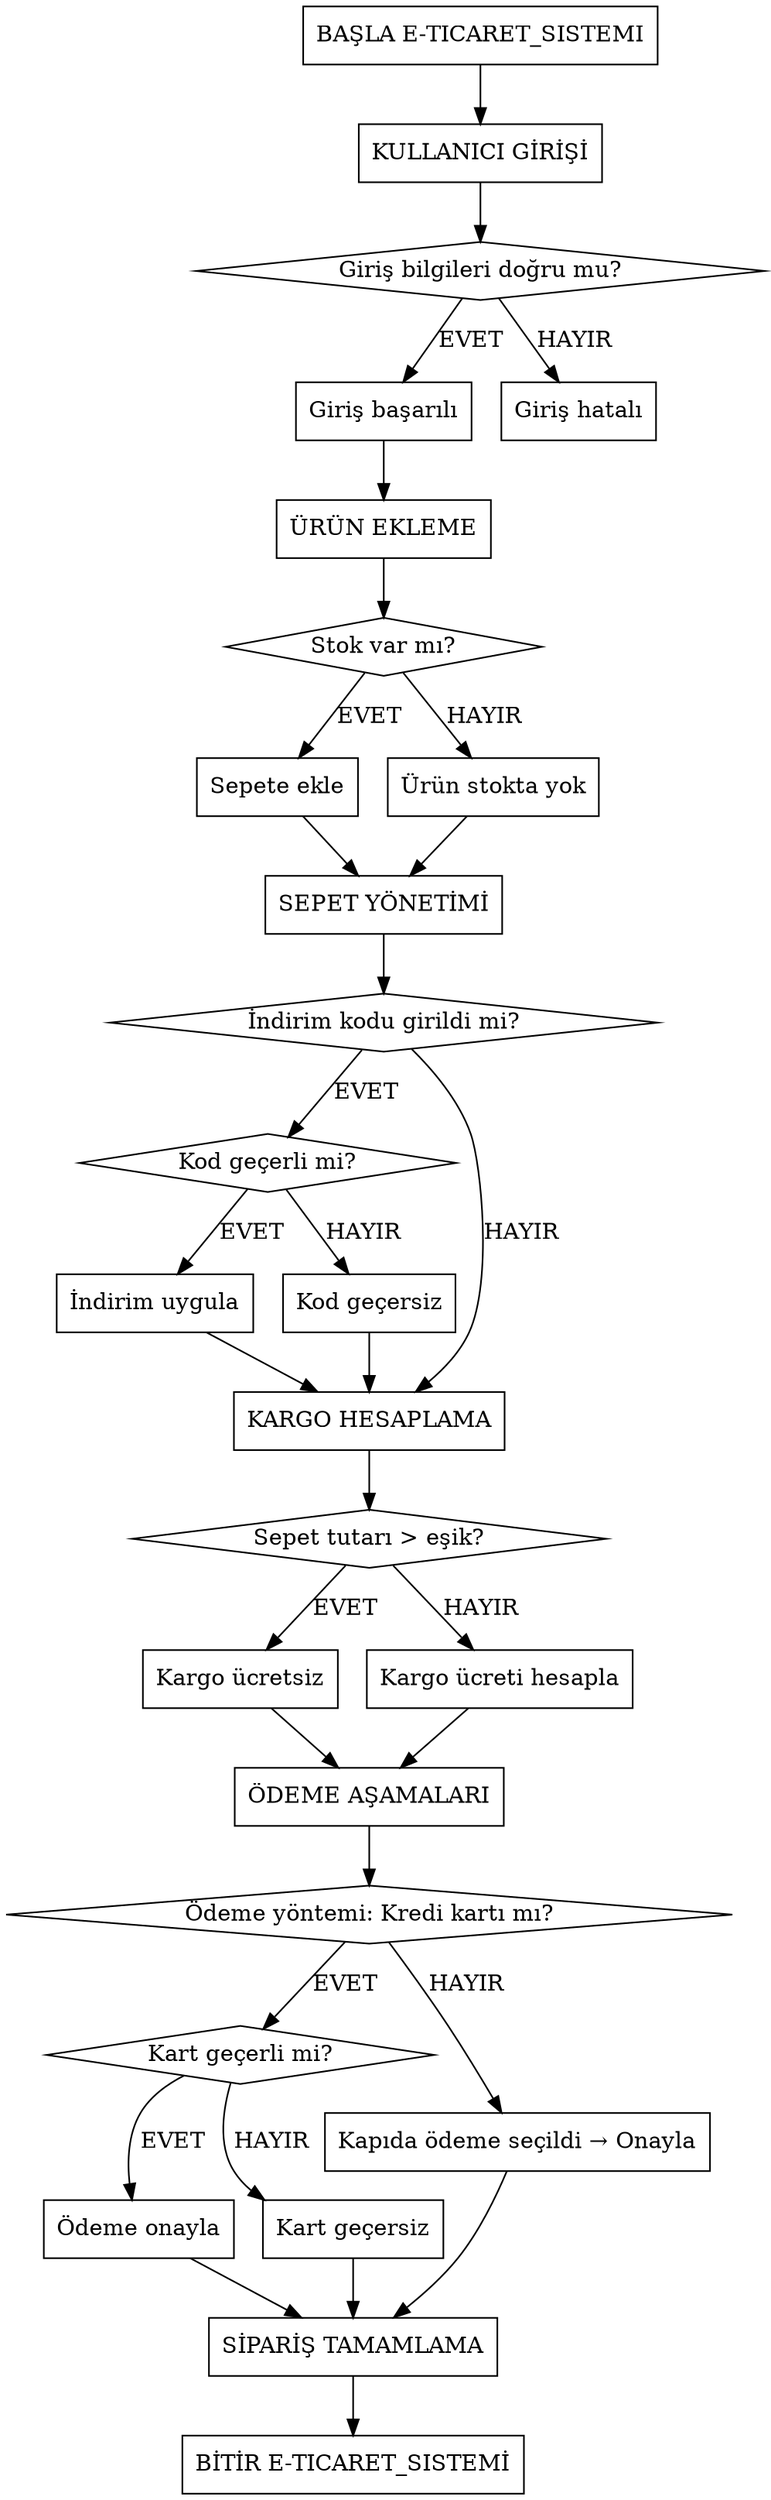 digraph E_TICARET_SISTEMI {
  rankdir=TB;
  node [shape=box];

  START [label="BAŞLA E-TICARET_SISTEMI"];
  GIRIS [label="KULLANICI GİRİŞİ"];
  GIRIS_KONTROL [label="Giriş bilgileri doğru mu?", shape=diamond];
  GIRIS_EVET [label="Giriş başarılı"];
  GIRIS_HAYIR [label="Giriş hatalı"];

  URUN_EKLE [label="ÜRÜN EKLEME"];
  STOK_KONTROL [label="Stok var mı?", shape=diamond];
  STOK_EVET [label="Sepete ekle"];
  STOK_HAYIR [label="Ürün stokta yok"];

  SEPET_YONETIMI [label="SEPET YÖNETİMİ"];
  INDIRIM_KODU [label="İndirim kodu girildi mi?", shape=diamond];
  KOD_GECERLI [label="Kod geçerli mi?", shape=diamond];
  KOD_EVET [label="İndirim uygula"];
  KOD_HAYIR [label="Kod geçersiz"];

  KARGO [label="KARGO HESAPLAMA"];
  KARGO_UCRETI [label="Sepet tutarı > eşik?", shape=diamond];
  KARGO_UCRETSIZ [label="Kargo ücretsiz"];
  KARGO_NORMAL [label="Kargo ücreti hesapla"];

  ODEME [label="ÖDEME AŞAMALARI"];
  ODEME_YONTEMI [label="Ödeme yöntemi: Kredi kartı mı?", shape=diamond];
  KART_KONTROL [label="Kart geçerli mi?", shape=diamond];
  KART_EVET [label="Ödeme onayla"];
  KART_HAYIR [label="Kart geçersiz"];
  KAPIDA_ODEME [label="Kapıda ödeme seçildi → Onayla"];

  SIPARIS [label="SİPARİŞ TAMAMLAMA"];
  BITIS [label="BİTİR E-TICARET_SISTEMİ"];

  // Akış bağlantıları
  START -> GIRIS;
  GIRIS -> GIRIS_KONTROL;
  GIRIS_KONTROL -> GIRIS_EVET [label="EVET"];
  GIRIS_KONTROL -> GIRIS_HAYIR [label="HAYIR"];
  GIRIS_EVET -> URUN_EKLE;
  URUN_EKLE -> STOK_KONTROL;
  STOK_KONTROL -> STOK_EVET [label="EVET"];
  STOK_KONTROL -> STOK_HAYIR [label="HAYIR"];
  STOK_EVET -> SEPET_YONETIMI;
  STOK_HAYIR -> SEPET_YONETIMI;

  SEPET_YONETIMI -> INDIRIM_KODU;
  INDIRIM_KODU -> KOD_GECERLI [label="EVET"];
  INDIRIM_KODU -> KARGO [label="HAYIR"];
  KOD_GECERLI -> KOD_EVET [label="EVET"];
  KOD_GECERLI -> KOD_HAYIR [label="HAYIR"];
  KOD_EVET -> KARGO;
  KOD_HAYIR -> KARGO;

  KARGO -> KARGO_UCRETI;
  KARGO_UCRETI -> KARGO_UCRETSIZ [label="EVET"];
  KARGO_UCRETI -> KARGO_NORMAL [label="HAYIR"];
  KARGO_UCRETSIZ -> ODEME;
  KARGO_NORMAL -> ODEME;

  ODEME -> ODEME_YONTEMI;
  ODEME_YONTEMI -> KART_KONTROL [label="EVET"];
  ODEME_YONTEMI -> KAPIDA_ODEME [label="HAYIR"];
  KART_KONTROL -> KART_EVET [label="EVET"];
  KART_KONTROL -> KART_HAYIR [label="HAYIR"];
  KART_EVET -> SIPARIS;
  KAPIDA_ODEME -> SIPARIS;
  KART_HAYIR -> SIPARIS;

  SIPARIS -> BITIS;
}

